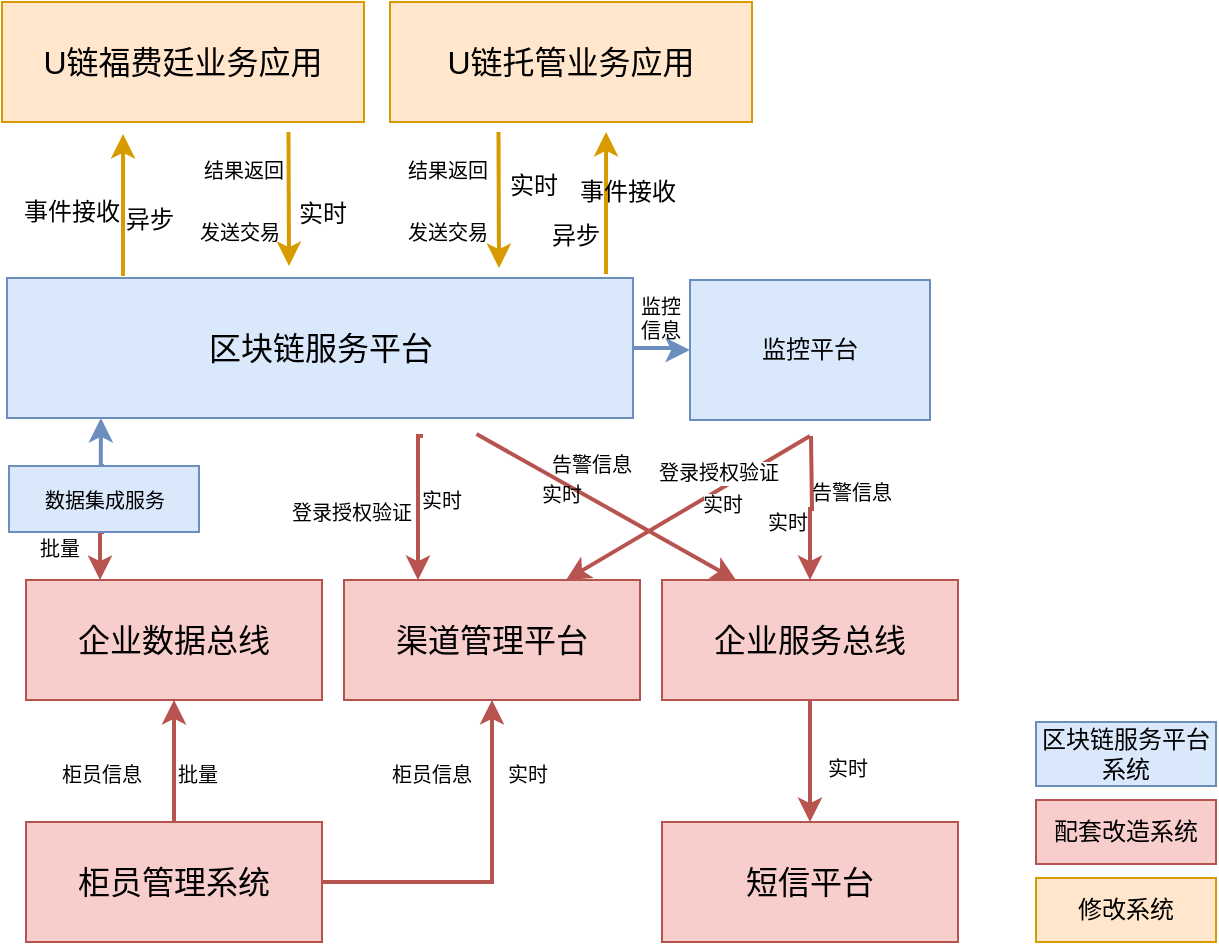 <mxfile version="12.2.6" type="github" pages="1">
  <diagram id="k8OLnsGlDKxbJWMBHYF1" name="Page-1">
    <mxGraphModel dx="932" dy="569" grid="0" gridSize="10" guides="1" tooltips="1" connect="1" arrows="1" fold="1" page="1" pageScale="1" pageWidth="3300" pageHeight="4681" math="0" shadow="0">
      <root>
        <mxCell id="0"/>
        <mxCell id="1" parent="0"/>
        <mxCell id="F41EWTa4XXkvH_6PJZ7q-1" style="edgeStyle=orthogonalEdgeStyle;rounded=0;orthogonalLoop=1;jettySize=auto;html=1;exitX=0.665;exitY=1.014;exitDx=0;exitDy=0;entryX=0.25;entryY=0;entryDx=0;entryDy=0;strokeColor=#b85450;strokeWidth=2;fontSize=10;exitPerimeter=0;fillColor=#f8cecc;" parent="1" target="F41EWTa4XXkvH_6PJZ7q-11" edge="1">
          <mxGeometry relative="1" as="geometry">
            <Array as="points">
              <mxPoint x="248.5" y="257"/>
            </Array>
            <mxPoint x="250.5" y="257" as="sourcePoint"/>
          </mxGeometry>
        </mxCell>
        <mxCell id="F41EWTa4XXkvH_6PJZ7q-2" value="" style="edgeStyle=orthogonalEdgeStyle;rounded=0;orthogonalLoop=1;jettySize=auto;html=1;strokeWidth=2;fillColor=#dae8fc;strokeColor=#6c8ebf;" parent="1" source="F41EWTa4XXkvH_6PJZ7q-3" target="F41EWTa4XXkvH_6PJZ7q-40" edge="1">
          <mxGeometry relative="1" as="geometry"/>
        </mxCell>
        <mxCell id="F41EWTa4XXkvH_6PJZ7q-3" value="区块链服务平台" style="rounded=0;whiteSpace=wrap;html=1;fontSize=16;fillColor=#dae8fc;strokeColor=#6c8ebf;" parent="1" vertex="1">
          <mxGeometry x="42.5" y="178" width="313" height="70" as="geometry"/>
        </mxCell>
        <mxCell id="F41EWTa4XXkvH_6PJZ7q-4" value="U链福费廷业务应用" style="rounded=0;whiteSpace=wrap;html=1;fontSize=16;fillColor=#ffe6cc;strokeColor=#d79b00;" parent="1" vertex="1">
          <mxGeometry x="40" y="40" width="181" height="60" as="geometry"/>
        </mxCell>
        <mxCell id="F41EWTa4XXkvH_6PJZ7q-5" value="U链托管业务应用" style="rounded=0;whiteSpace=wrap;html=1;fontSize=16;fillColor=#ffe6cc;strokeColor=#d79b00;" parent="1" vertex="1">
          <mxGeometry x="234" y="40" width="181" height="60" as="geometry"/>
        </mxCell>
        <mxCell id="F41EWTa4XXkvH_6PJZ7q-6" value="企业数据总线" style="rounded=0;whiteSpace=wrap;html=1;fontSize=16;fillColor=#f8cecc;strokeColor=#b85450;" parent="1" vertex="1">
          <mxGeometry x="52" y="329" width="148" height="60" as="geometry"/>
        </mxCell>
        <mxCell id="F41EWTa4XXkvH_6PJZ7q-7" style="edgeStyle=orthogonalEdgeStyle;rounded=0;orthogonalLoop=1;jettySize=auto;html=1;exitX=0.5;exitY=1;exitDx=0;exitDy=0;strokeColor=#b85450;strokeWidth=2;fontSize=10;fillColor=#f8cecc;" parent="1" source="F41EWTa4XXkvH_6PJZ7q-8" target="F41EWTa4XXkvH_6PJZ7q-12" edge="1">
          <mxGeometry relative="1" as="geometry"/>
        </mxCell>
        <mxCell id="F41EWTa4XXkvH_6PJZ7q-8" value="企业服务总线" style="rounded=0;whiteSpace=wrap;html=1;fontSize=16;fillColor=#f8cecc;strokeColor=#b85450;" parent="1" vertex="1">
          <mxGeometry x="370" y="329" width="148" height="60" as="geometry"/>
        </mxCell>
        <mxCell id="F41EWTa4XXkvH_6PJZ7q-9" style="edgeStyle=orthogonalEdgeStyle;rounded=0;orthogonalLoop=1;jettySize=auto;html=1;exitX=1;exitY=0.5;exitDx=0;exitDy=0;entryX=0.5;entryY=1;entryDx=0;entryDy=0;strokeColor=#b85450;strokeWidth=2;fontSize=10;fillColor=#f8cecc;" parent="1" source="F41EWTa4XXkvH_6PJZ7q-10" target="F41EWTa4XXkvH_6PJZ7q-11" edge="1">
          <mxGeometry relative="1" as="geometry"/>
        </mxCell>
        <mxCell id="F41EWTa4XXkvH_6PJZ7q-10" value="柜员管理系统" style="rounded=0;whiteSpace=wrap;html=1;fontSize=16;fillColor=#f8cecc;strokeColor=#b85450;" parent="1" vertex="1">
          <mxGeometry x="52" y="450" width="148" height="60" as="geometry"/>
        </mxCell>
        <mxCell id="F41EWTa4XXkvH_6PJZ7q-11" value="渠道管理平台" style="rounded=0;whiteSpace=wrap;html=1;fontSize=16;fillColor=#f8cecc;strokeColor=#b85450;" parent="1" vertex="1">
          <mxGeometry x="211" y="329" width="148" height="60" as="geometry"/>
        </mxCell>
        <mxCell id="F41EWTa4XXkvH_6PJZ7q-12" value="短信平台" style="rounded=0;whiteSpace=wrap;html=1;fontSize=16;fillColor=#f8cecc;strokeColor=#b85450;" parent="1" vertex="1">
          <mxGeometry x="370" y="450" width="148" height="60" as="geometry"/>
        </mxCell>
        <mxCell id="F41EWTa4XXkvH_6PJZ7q-13" value="" style="endArrow=none;startArrow=classic;html=1;strokeColor=#d79b00;strokeWidth=2;fontSize=16;entryX=0.75;entryY=1;entryDx=0;entryDy=0;fillColor=#ffe6cc;endFill=0;" parent="1" edge="1">
          <mxGeometry width="50" height="50" relative="1" as="geometry">
            <mxPoint x="183.5" y="172" as="sourcePoint"/>
            <mxPoint x="183.25" y="105" as="targetPoint"/>
          </mxGeometry>
        </mxCell>
        <mxCell id="F41EWTa4XXkvH_6PJZ7q-14" value="" style="endArrow=none;startArrow=classic;html=1;strokeColor=#d79b00;strokeWidth=2;fontSize=16;entryX=0.25;entryY=1;entryDx=0;entryDy=0;fillColor=#ffe6cc;endFill=0;" parent="1" edge="1">
          <mxGeometry width="50" height="50" relative="1" as="geometry">
            <mxPoint x="288.5" y="173" as="sourcePoint"/>
            <mxPoint x="288.25" y="105" as="targetPoint"/>
          </mxGeometry>
        </mxCell>
        <mxCell id="F41EWTa4XXkvH_6PJZ7q-15" value="发送交易" style="text;html=1;resizable=0;points=[];autosize=1;align=left;verticalAlign=top;spacingTop=-4;fontSize=10;" parent="1" vertex="1">
          <mxGeometry x="137" y="146.5" width="74" height="19" as="geometry"/>
        </mxCell>
        <mxCell id="F41EWTa4XXkvH_6PJZ7q-16" value="结果返回" style="text;html=1;resizable=0;points=[];autosize=1;align=left;verticalAlign=top;spacingTop=-4;fontSize=10;" parent="1" vertex="1">
          <mxGeometry x="138.5" y="116" width="58" height="12" as="geometry"/>
        </mxCell>
        <mxCell id="F41EWTa4XXkvH_6PJZ7q-17" value="发送交易" style="text;html=1;resizable=0;points=[];autosize=1;align=left;verticalAlign=top;spacingTop=-4;fontSize=10;" parent="1" vertex="1">
          <mxGeometry x="240.5" y="146.5" width="58" height="12" as="geometry"/>
        </mxCell>
        <mxCell id="F41EWTa4XXkvH_6PJZ7q-18" value="结果返回" style="text;html=1;resizable=0;points=[];autosize=1;align=left;verticalAlign=top;spacingTop=-4;fontSize=10;" parent="1" vertex="1">
          <mxGeometry x="240.5" y="116" width="58" height="12" as="geometry"/>
        </mxCell>
        <mxCell id="F41EWTa4XXkvH_6PJZ7q-19" value="" style="endArrow=classic;html=1;strokeColor=#b85450;strokeWidth=2;fontSize=10;entryX=0.5;entryY=1;entryDx=0;entryDy=0;exitX=0.5;exitY=0;exitDx=0;exitDy=0;fillColor=#f8cecc;" parent="1" source="F41EWTa4XXkvH_6PJZ7q-10" target="F41EWTa4XXkvH_6PJZ7q-6" edge="1">
          <mxGeometry width="50" height="50" relative="1" as="geometry">
            <mxPoint x="107.5" y="464" as="sourcePoint"/>
            <mxPoint x="157.5" y="414" as="targetPoint"/>
          </mxGeometry>
        </mxCell>
        <mxCell id="F41EWTa4XXkvH_6PJZ7q-20" value="柜员信息" style="text;html=1;resizable=0;points=[];autosize=1;align=left;verticalAlign=top;spacingTop=-4;fontSize=10;" parent="1" vertex="1">
          <mxGeometry x="68" y="418" width="58" height="12" as="geometry"/>
        </mxCell>
        <mxCell id="F41EWTa4XXkvH_6PJZ7q-21" value="批量" style="text;html=1;resizable=0;points=[];autosize=1;align=left;verticalAlign=top;spacingTop=-4;fontSize=10;" parent="1" vertex="1">
          <mxGeometry x="126" y="418" width="34" height="12" as="geometry"/>
        </mxCell>
        <mxCell id="F41EWTa4XXkvH_6PJZ7q-22" value="批量" style="text;html=1;resizable=0;points=[];autosize=1;align=left;verticalAlign=top;spacingTop=-4;fontSize=10;" parent="1" vertex="1">
          <mxGeometry x="57" y="305" width="34" height="12" as="geometry"/>
        </mxCell>
        <mxCell id="F41EWTa4XXkvH_6PJZ7q-23" value="登录授权验证" style="text;html=1;resizable=0;points=[];autosize=1;align=left;verticalAlign=top;spacingTop=-4;fontSize=10;" parent="1" vertex="1">
          <mxGeometry x="182.5" y="286.5" width="82" height="12" as="geometry"/>
        </mxCell>
        <mxCell id="F41EWTa4XXkvH_6PJZ7q-24" value="实时" style="text;html=1;resizable=0;points=[];autosize=1;align=left;verticalAlign=top;spacingTop=-4;fontSize=10;" parent="1" vertex="1">
          <mxGeometry x="247.5" y="280.5" width="34" height="12" as="geometry"/>
        </mxCell>
        <mxCell id="F41EWTa4XXkvH_6PJZ7q-25" value="" style="endArrow=classic;html=1;strokeColor=#b85450;strokeWidth=2;fontSize=10;exitX=0.75;exitY=1;exitDx=0;exitDy=0;entryX=0.25;entryY=0;entryDx=0;entryDy=0;fillColor=#f8cecc;" parent="1" target="F41EWTa4XXkvH_6PJZ7q-8" edge="1">
          <mxGeometry width="50" height="50" relative="1" as="geometry">
            <mxPoint x="277.25" y="256" as="sourcePoint"/>
            <mxPoint x="511.5" y="250" as="targetPoint"/>
          </mxGeometry>
        </mxCell>
        <mxCell id="F41EWTa4XXkvH_6PJZ7q-26" value="告警信息" style="text;html=1;resizable=0;points=[];autosize=1;align=left;verticalAlign=top;spacingTop=-4;fontSize=10;" parent="1" vertex="1">
          <mxGeometry x="313" y="262.5" width="58" height="12" as="geometry"/>
        </mxCell>
        <mxCell id="F41EWTa4XXkvH_6PJZ7q-27" value="实时" style="text;html=1;resizable=0;points=[];autosize=1;align=left;verticalAlign=top;spacingTop=-4;fontSize=10;" parent="1" vertex="1">
          <mxGeometry x="307.5" y="278" width="34" height="12" as="geometry"/>
        </mxCell>
        <mxCell id="F41EWTa4XXkvH_6PJZ7q-28" value="柜员信息" style="text;html=1;resizable=0;points=[];autosize=1;align=left;verticalAlign=top;spacingTop=-4;fontSize=10;" parent="1" vertex="1">
          <mxGeometry x="232.5" y="418" width="58" height="12" as="geometry"/>
        </mxCell>
        <mxCell id="F41EWTa4XXkvH_6PJZ7q-29" value="实时" style="text;html=1;resizable=0;points=[];autosize=1;align=left;verticalAlign=top;spacingTop=-4;fontSize=10;" parent="1" vertex="1">
          <mxGeometry x="290.5" y="418" width="34" height="12" as="geometry"/>
        </mxCell>
        <mxCell id="F41EWTa4XXkvH_6PJZ7q-30" value="实时" style="text;html=1;resizable=0;points=[];autosize=1;align=left;verticalAlign=top;spacingTop=-4;fontSize=10;" parent="1" vertex="1">
          <mxGeometry x="450.5" y="415" width="34" height="12" as="geometry"/>
        </mxCell>
        <mxCell id="F41EWTa4XXkvH_6PJZ7q-31" value="实时" style="text;html=1;resizable=0;points=[];autosize=1;align=center;verticalAlign=top;spacingTop=-4;" parent="1" vertex="1">
          <mxGeometry x="182.5" y="136" width="34" height="14" as="geometry"/>
        </mxCell>
        <mxCell id="F41EWTa4XXkvH_6PJZ7q-32" value="实时" style="text;html=1;resizable=0;points=[];autosize=1;align=left;verticalAlign=top;spacingTop=-4;" parent="1" vertex="1">
          <mxGeometry x="291.5" y="122" width="34" height="14" as="geometry"/>
        </mxCell>
        <mxCell id="F41EWTa4XXkvH_6PJZ7q-33" value="" style="endArrow=classic;html=1;entryX=0.293;entryY=1.017;entryDx=0;entryDy=0;entryPerimeter=0;strokeWidth=2;fillColor=#ffe6cc;strokeColor=#d79b00;" parent="1" edge="1">
          <mxGeometry width="50" height="50" relative="1" as="geometry">
            <mxPoint x="100.5" y="177" as="sourcePoint"/>
            <mxPoint x="100.533" y="106.02" as="targetPoint"/>
          </mxGeometry>
        </mxCell>
        <mxCell id="F41EWTa4XXkvH_6PJZ7q-34" value="事件接收" style="text;html=1;resizable=0;points=[];autosize=1;align=left;verticalAlign=top;spacingTop=-4;" parent="1" vertex="1">
          <mxGeometry x="48.5" y="134.5" width="58" height="14" as="geometry"/>
        </mxCell>
        <mxCell id="F41EWTa4XXkvH_6PJZ7q-35" value="异步" style="text;html=1;resizable=0;points=[];autosize=1;align=left;verticalAlign=top;spacingTop=-4;" parent="1" vertex="1">
          <mxGeometry x="100" y="138.5" width="34" height="14" as="geometry"/>
        </mxCell>
        <mxCell id="F41EWTa4XXkvH_6PJZ7q-36" value="" style="endArrow=classic;html=1;entryX=0.293;entryY=1.017;entryDx=0;entryDy=0;entryPerimeter=0;strokeWidth=2;fillColor=#ffe6cc;strokeColor=#d79b00;" parent="1" edge="1">
          <mxGeometry width="50" height="50" relative="1" as="geometry">
            <mxPoint x="342" y="176" as="sourcePoint"/>
            <mxPoint x="342.033" y="105.02" as="targetPoint"/>
          </mxGeometry>
        </mxCell>
        <mxCell id="F41EWTa4XXkvH_6PJZ7q-37" value="事件接收" style="text;html=1;resizable=0;points=[];autosize=1;align=left;verticalAlign=top;spacingTop=-4;" parent="1" vertex="1">
          <mxGeometry x="326.5" y="124.5" width="58" height="14" as="geometry"/>
        </mxCell>
        <mxCell id="F41EWTa4XXkvH_6PJZ7q-38" value="异步" style="text;html=1;resizable=0;points=[];autosize=1;align=left;verticalAlign=top;spacingTop=-4;" parent="1" vertex="1">
          <mxGeometry x="312.5" y="146.5" width="34" height="14" as="geometry"/>
        </mxCell>
        <mxCell id="F41EWTa4XXkvH_6PJZ7q-39" style="edgeStyle=orthogonalEdgeStyle;rounded=0;orthogonalLoop=1;jettySize=auto;html=1;exitX=0.5;exitY=1;exitDx=0;exitDy=0;fillColor=#f8cecc;strokeColor=#b85450;strokeWidth=2;" parent="1" target="F41EWTa4XXkvH_6PJZ7q-8" edge="1">
          <mxGeometry relative="1" as="geometry">
            <mxPoint x="444.5" y="257" as="sourcePoint"/>
          </mxGeometry>
        </mxCell>
        <mxCell id="F41EWTa4XXkvH_6PJZ7q-40" value="监控平台" style="rounded=0;whiteSpace=wrap;html=1;fillColor=#dae8fc;strokeColor=#6c8ebf;" parent="1" vertex="1">
          <mxGeometry x="384" y="179" width="120" height="70" as="geometry"/>
        </mxCell>
        <mxCell id="F41EWTa4XXkvH_6PJZ7q-41" value="&lt;span style=&quot;font-size: 10px&quot;&gt;告警信息&lt;/span&gt;" style="text;html=1;resizable=0;points=[];autosize=1;align=left;verticalAlign=top;spacingTop=-4;" parent="1" vertex="1">
          <mxGeometry x="442.5" y="274.5" width="50" height="14" as="geometry"/>
        </mxCell>
        <mxCell id="F41EWTa4XXkvH_6PJZ7q-42" value="&lt;span style=&quot;font-size: 10px&quot;&gt;实时&lt;/span&gt;" style="text;html=1;resizable=0;points=[];autosize=1;align=left;verticalAlign=top;spacingTop=-4;" parent="1" vertex="1">
          <mxGeometry x="420.5" y="290" width="30" height="14" as="geometry"/>
        </mxCell>
        <mxCell id="F41EWTa4XXkvH_6PJZ7q-43" value="监控&lt;br&gt;信息" style="text;html=1;resizable=0;points=[];autosize=1;align=center;verticalAlign=top;spacingTop=-4;fontSize=10;" parent="1" vertex="1">
          <mxGeometry x="354" y="184" width="30" height="24" as="geometry"/>
        </mxCell>
        <mxCell id="F41EWTa4XXkvH_6PJZ7q-44" value="" style="endArrow=classic;html=1;exitX=0.5;exitY=1;exitDx=0;exitDy=0;entryX=0.75;entryY=0;entryDx=0;entryDy=0;strokeWidth=2;strokeColor=#b85450;fillColor=#f8cecc;" parent="1" target="F41EWTa4XXkvH_6PJZ7q-11" edge="1">
          <mxGeometry width="50" height="50" relative="1" as="geometry">
            <mxPoint x="444" y="257" as="sourcePoint"/>
            <mxPoint x="556.5" y="269" as="targetPoint"/>
          </mxGeometry>
        </mxCell>
        <mxCell id="F41EWTa4XXkvH_6PJZ7q-45" value="登录授权验证" style="text;html=1;resizable=0;points=[];align=center;verticalAlign=middle;labelBackgroundColor=#ffffff;fontSize=10;" parent="F41EWTa4XXkvH_6PJZ7q-44" vertex="1" connectable="0">
          <mxGeometry x="-0.115" y="-1" relative="1" as="geometry">
            <mxPoint x="8" y="-13.5" as="offset"/>
          </mxGeometry>
        </mxCell>
        <mxCell id="F41EWTa4XXkvH_6PJZ7q-46" value="实时" style="text;html=1;resizable=0;points=[];align=center;verticalAlign=middle;labelBackgroundColor=#ffffff;fontSize=10;" parent="F41EWTa4XXkvH_6PJZ7q-44" vertex="1" connectable="0">
          <mxGeometry x="-0.236" y="4" relative="1" as="geometry">
            <mxPoint y="3" as="offset"/>
          </mxGeometry>
        </mxCell>
        <mxCell id="F41EWTa4XXkvH_6PJZ7q-47" style="edgeStyle=orthogonalEdgeStyle;rounded=0;orthogonalLoop=1;jettySize=auto;html=1;exitX=0.5;exitY=0;exitDx=0;exitDy=0;entryX=0.15;entryY=1;entryDx=0;entryDy=0;entryPerimeter=0;strokeColor=#6c8ebf;strokeWidth=2;fontSize=10;fillColor=#dae8fc;" parent="1" source="F41EWTa4XXkvH_6PJZ7q-49" target="F41EWTa4XXkvH_6PJZ7q-3" edge="1">
          <mxGeometry relative="1" as="geometry"/>
        </mxCell>
        <mxCell id="F41EWTa4XXkvH_6PJZ7q-48" style="edgeStyle=orthogonalEdgeStyle;rounded=0;orthogonalLoop=1;jettySize=auto;html=1;exitX=0.5;exitY=1;exitDx=0;exitDy=0;entryX=0.25;entryY=0;entryDx=0;entryDy=0;strokeColor=#b85450;strokeWidth=2;fontSize=10;fillColor=#f8cecc;" parent="1" source="F41EWTa4XXkvH_6PJZ7q-49" target="F41EWTa4XXkvH_6PJZ7q-6" edge="1">
          <mxGeometry relative="1" as="geometry"/>
        </mxCell>
        <mxCell id="F41EWTa4XXkvH_6PJZ7q-49" value="数据集成服务" style="rounded=0;whiteSpace=wrap;html=1;fontSize=10;fillColor=#dae8fc;strokeColor=#6c8ebf;" parent="1" vertex="1">
          <mxGeometry x="43.5" y="272" width="95" height="33" as="geometry"/>
        </mxCell>
        <mxCell id="F41EWTa4XXkvH_6PJZ7q-50" value="区块链服务平台系统" style="rounded=0;whiteSpace=wrap;html=1;fillColor=#dae8fc;strokeColor=#6c8ebf;" parent="1" vertex="1">
          <mxGeometry x="557" y="400" width="90" height="32" as="geometry"/>
        </mxCell>
        <mxCell id="F41EWTa4XXkvH_6PJZ7q-51" value="配套改造系统" style="rounded=0;whiteSpace=wrap;html=1;fillColor=#f8cecc;strokeColor=#b85450;" parent="1" vertex="1">
          <mxGeometry x="557" y="439" width="90" height="32" as="geometry"/>
        </mxCell>
        <mxCell id="F41EWTa4XXkvH_6PJZ7q-52" value="修改系统" style="rounded=0;whiteSpace=wrap;html=1;fillColor=#ffe6cc;strokeColor=#d79b00;" parent="1" vertex="1">
          <mxGeometry x="557" y="478" width="90" height="32" as="geometry"/>
        </mxCell>
      </root>
    </mxGraphModel>
  </diagram>
</mxfile>
